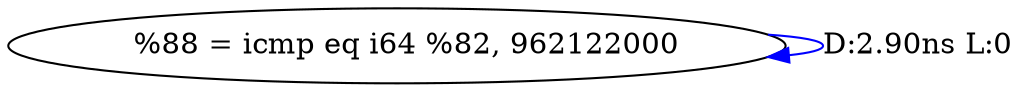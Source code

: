 digraph {
Node0x412e3e0[label="  %88 = icmp eq i64 %82, 962122000"];
Node0x412e3e0 -> Node0x412e3e0[label="D:2.90ns L:0",color=blue];
}
